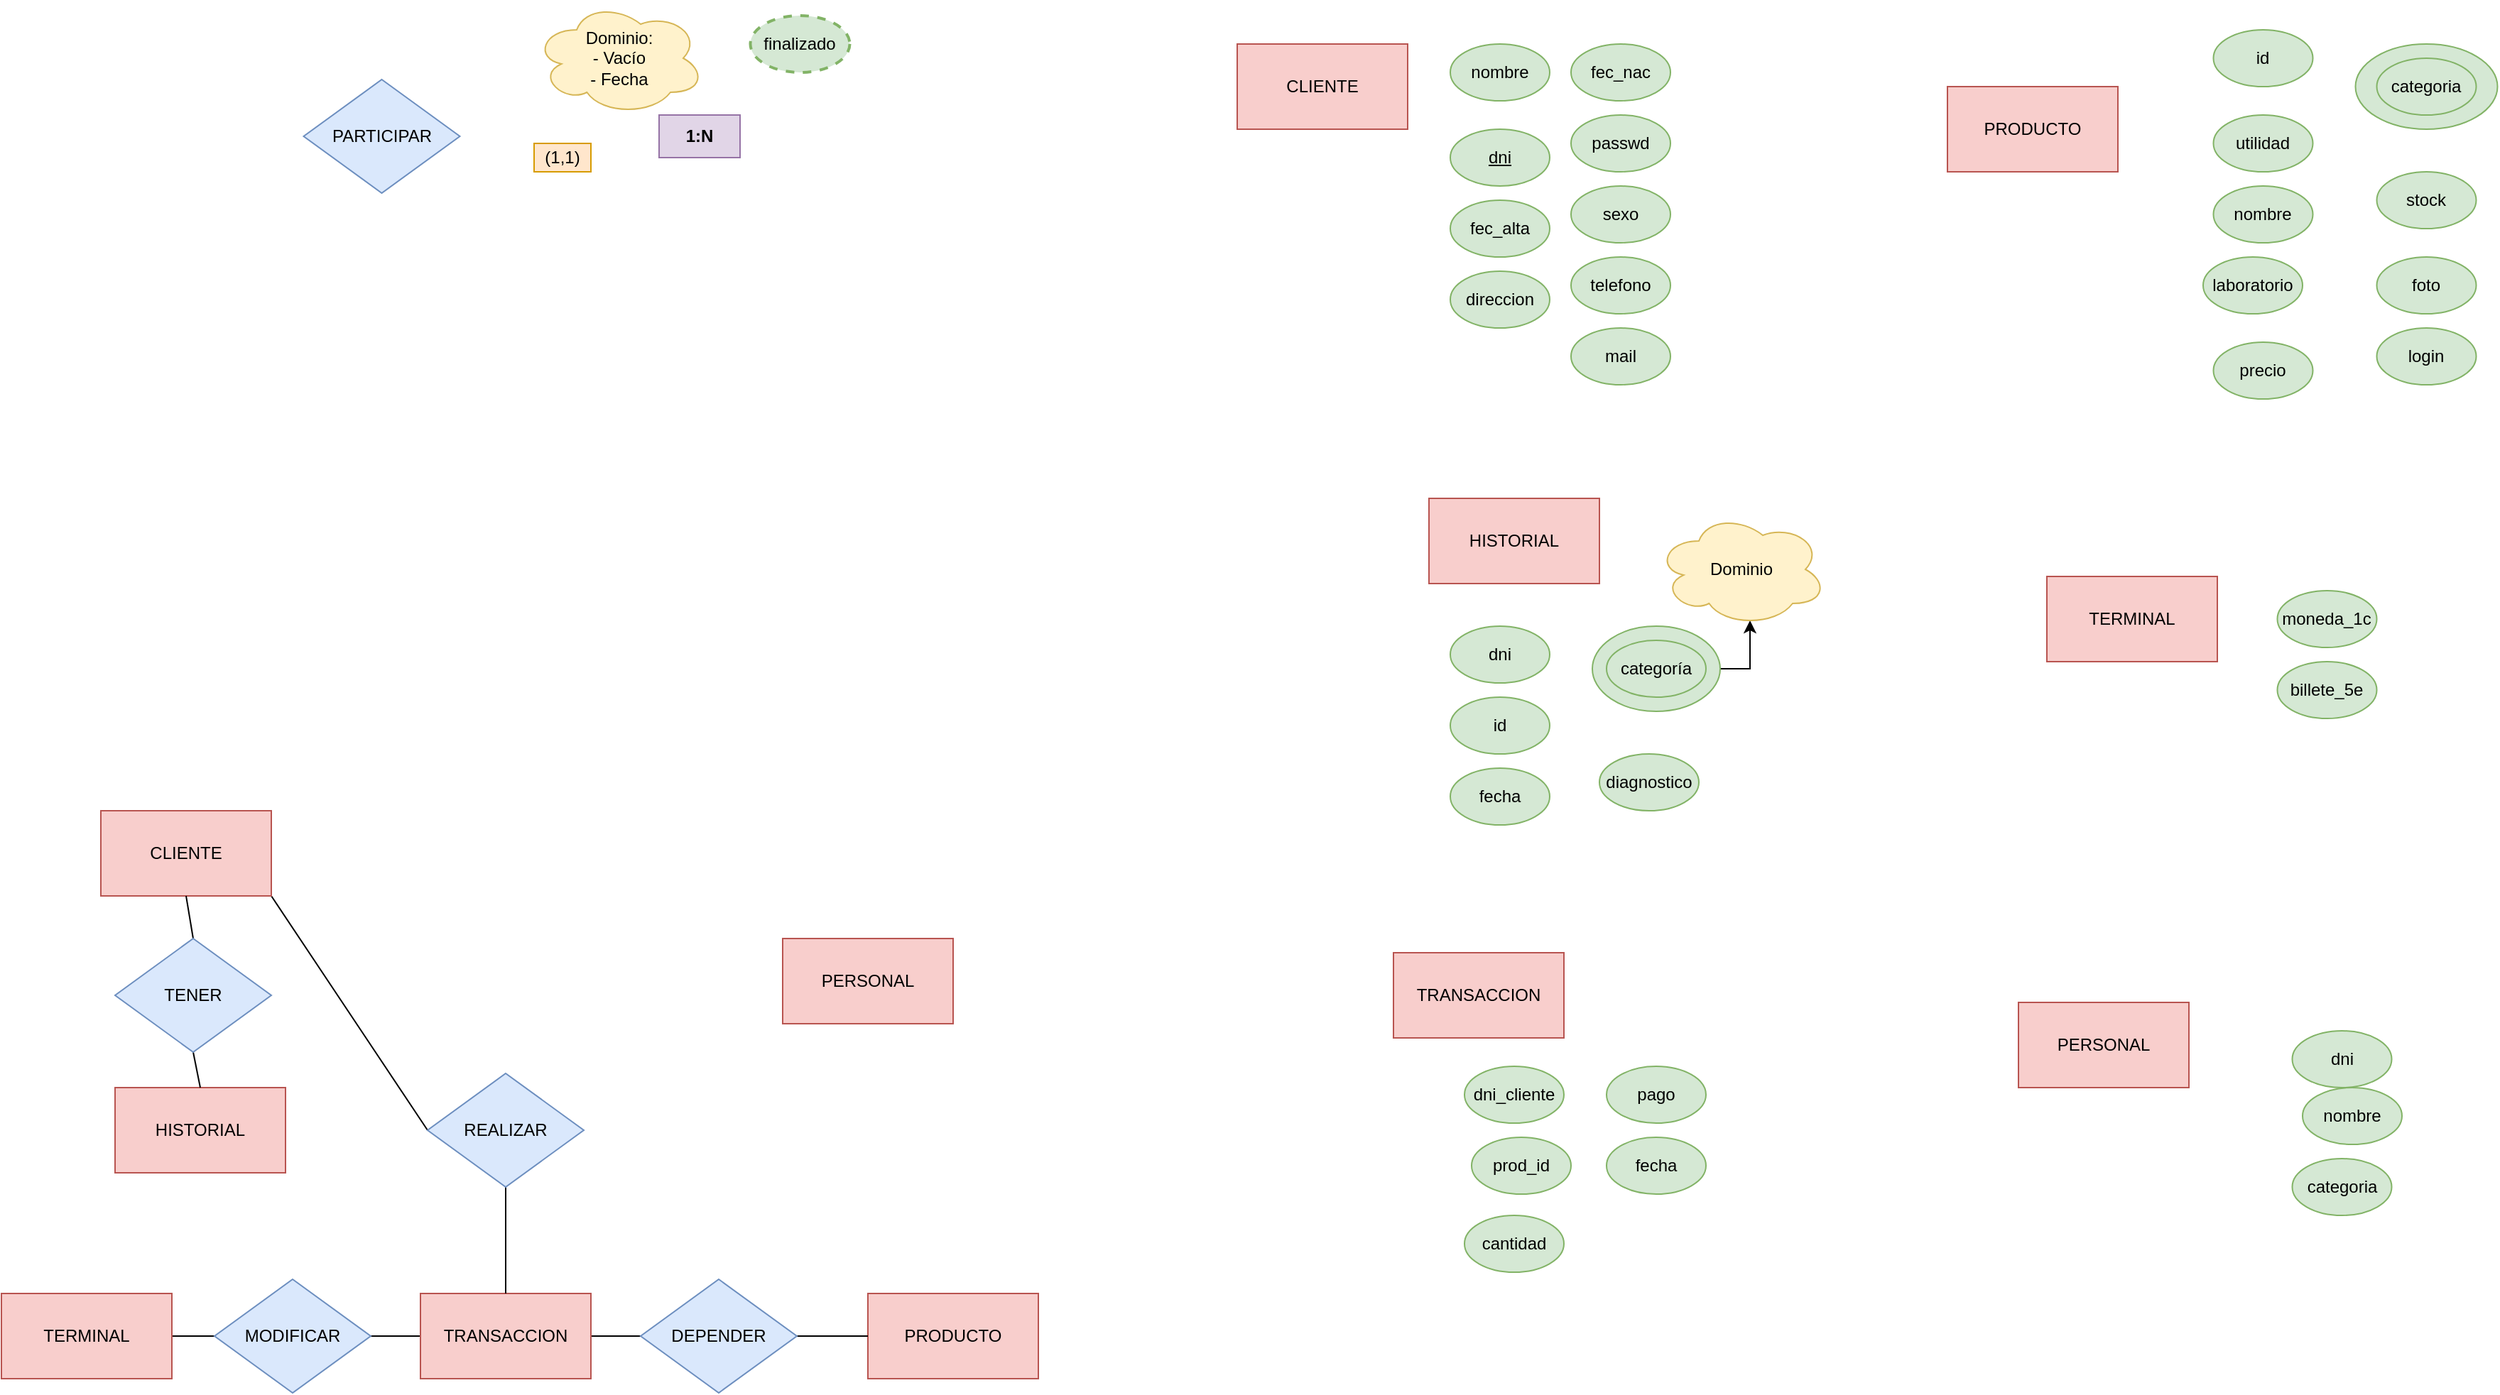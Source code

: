 <mxfile version="16.5.1" type="device"><diagram id="_nmfS0YLP6iodQvluYRf" name="Page-1"><mxGraphModel dx="1128" dy="732" grid="1" gridSize="10" guides="1" tooltips="1" connect="1" arrows="1" fold="1" page="1" pageScale="1" pageWidth="850" pageHeight="1100" math="0" shadow="0"><root><mxCell id="0"/><mxCell id="1" parent="0"/><mxCell id="LcoxHUxyNn0n7mD9Lc0X-57" value="PARTICIPAR" style="rhombus;whiteSpace=wrap;html=1;align=center;fillColor=#dae8fc;strokeColor=#6c8ebf;" parent="1" vertex="1"><mxGeometry x="1052.75" y="75" width="110" height="80" as="geometry"/></mxCell><mxCell id="LcoxHUxyNn0n7mD9Lc0X-87" value="categoria" style="ellipse;whiteSpace=wrap;html=1;strokeColor=#82b366;fillColor=#d5e8d4;strokeWidth=1;" parent="1" vertex="1"><mxGeometry x="2452.75" y="835" width="70" height="40" as="geometry"/></mxCell><mxCell id="LcoxHUxyNn0n7mD9Lc0X-89" value="Dominio:&lt;br&gt;- Vacío&lt;br&gt;- Fecha" style="ellipse;shape=cloud;whiteSpace=wrap;html=1;strokeWidth=1;align=center;fillColor=#fff2cc;strokeColor=#d6b656;" parent="1" vertex="1"><mxGeometry x="1215" y="20" width="120" height="80" as="geometry"/></mxCell><mxCell id="LcoxHUxyNn0n7mD9Lc0X-118" value="(1,1)" style="text;html=1;strokeColor=#d79b00;fillColor=#ffe6cc;align=center;verticalAlign=middle;whiteSpace=wrap;rounded=0;" parent="1" vertex="1"><mxGeometry x="1215" y="120" width="40" height="20" as="geometry"/></mxCell><mxCell id="LcoxHUxyNn0n7mD9Lc0X-122" value="&lt;b&gt;1:N&lt;/b&gt;" style="text;html=1;strokeColor=#9673a6;fillColor=#e1d5e7;align=center;verticalAlign=middle;whiteSpace=wrap;rounded=0;" parent="1" vertex="1"><mxGeometry x="1303" y="100" width="57" height="30" as="geometry"/></mxCell><mxCell id="uBHA6l6KFo6LDY_HFyXI-1" value="PERSONAL" style="rounded=0;whiteSpace=wrap;html=1;strokeColor=#b85450;fillColor=#f8cecc;" vertex="1" parent="1"><mxGeometry x="2260" y="725" width="120" height="60" as="geometry"/></mxCell><mxCell id="uBHA6l6KFo6LDY_HFyXI-2" value="finalizado" style="ellipse;whiteSpace=wrap;html=1;strokeColor=#82b366;fillColor=#d5e8d4;dashed=1;strokeWidth=2;" vertex="1" parent="1"><mxGeometry x="1367.25" y="30" width="70" height="40" as="geometry"/></mxCell><mxCell id="uBHA6l6KFo6LDY_HFyXI-3" value="PRODUCTO" style="rounded=0;whiteSpace=wrap;html=1;strokeColor=#b85450;fillColor=#f8cecc;" vertex="1" parent="1"><mxGeometry x="2210" y="80" width="120" height="60" as="geometry"/></mxCell><mxCell id="uBHA6l6KFo6LDY_HFyXI-4" value="HISTORIAL" style="rounded=0;whiteSpace=wrap;html=1;strokeColor=#b85450;fillColor=#f8cecc;" vertex="1" parent="1"><mxGeometry x="1845" y="370" width="120" height="60" as="geometry"/></mxCell><mxCell id="uBHA6l6KFo6LDY_HFyXI-5" value="CLIENTE" style="rounded=0;whiteSpace=wrap;html=1;strokeColor=#b85450;fillColor=#f8cecc;" vertex="1" parent="1"><mxGeometry x="1710" y="50" width="120" height="60" as="geometry"/></mxCell><mxCell id="uBHA6l6KFo6LDY_HFyXI-6" value="TERMINAL" style="rounded=0;whiteSpace=wrap;html=1;strokeColor=#b85450;fillColor=#f8cecc;" vertex="1" parent="1"><mxGeometry x="2280" y="425" width="120" height="60" as="geometry"/></mxCell><mxCell id="uBHA6l6KFo6LDY_HFyXI-7" value="TRANSACCION" style="rounded=0;whiteSpace=wrap;html=1;strokeColor=#b85450;fillColor=#f8cecc;" vertex="1" parent="1"><mxGeometry x="1820" y="690" width="120" height="60" as="geometry"/></mxCell><mxCell id="uBHA6l6KFo6LDY_HFyXI-8" value="nombre" style="ellipse;whiteSpace=wrap;html=1;strokeColor=#82b366;fillColor=#d5e8d4;strokeWidth=1;" vertex="1" parent="1"><mxGeometry x="1860" y="50" width="70" height="40" as="geometry"/></mxCell><mxCell id="uBHA6l6KFo6LDY_HFyXI-9" value="&lt;u&gt;dni&lt;/u&gt;" style="ellipse;whiteSpace=wrap;html=1;strokeColor=#82b366;fillColor=#d5e8d4;strokeWidth=1;" vertex="1" parent="1"><mxGeometry x="1860" y="110" width="70" height="40" as="geometry"/></mxCell><mxCell id="uBHA6l6KFo6LDY_HFyXI-10" value="fec_alta" style="ellipse;whiteSpace=wrap;html=1;strokeColor=#82b366;fillColor=#d5e8d4;strokeWidth=1;" vertex="1" parent="1"><mxGeometry x="1860" y="160" width="70" height="40" as="geometry"/></mxCell><mxCell id="uBHA6l6KFo6LDY_HFyXI-11" value="direccion" style="ellipse;whiteSpace=wrap;html=1;strokeColor=#82b366;fillColor=#d5e8d4;strokeWidth=1;" vertex="1" parent="1"><mxGeometry x="1860" y="210" width="70" height="40" as="geometry"/></mxCell><mxCell id="uBHA6l6KFo6LDY_HFyXI-12" value="fec_nac" style="ellipse;whiteSpace=wrap;html=1;strokeColor=#82b366;fillColor=#d5e8d4;strokeWidth=1;" vertex="1" parent="1"><mxGeometry x="1945" y="50" width="70" height="40" as="geometry"/></mxCell><mxCell id="uBHA6l6KFo6LDY_HFyXI-13" value="passwd" style="ellipse;whiteSpace=wrap;html=1;strokeColor=#82b366;fillColor=#d5e8d4;strokeWidth=1;" vertex="1" parent="1"><mxGeometry x="1945" y="100" width="70" height="40" as="geometry"/></mxCell><mxCell id="uBHA6l6KFo6LDY_HFyXI-14" value="sexo" style="ellipse;whiteSpace=wrap;html=1;strokeColor=#82b366;fillColor=#d5e8d4;strokeWidth=1;" vertex="1" parent="1"><mxGeometry x="1945" y="150" width="70" height="40" as="geometry"/></mxCell><mxCell id="uBHA6l6KFo6LDY_HFyXI-15" value="telefono" style="ellipse;whiteSpace=wrap;html=1;strokeColor=#82b366;fillColor=#d5e8d4;strokeWidth=1;" vertex="1" parent="1"><mxGeometry x="1945" y="200" width="70" height="40" as="geometry"/></mxCell><mxCell id="uBHA6l6KFo6LDY_HFyXI-16" value="mail" style="ellipse;whiteSpace=wrap;html=1;strokeColor=#82b366;fillColor=#d5e8d4;strokeWidth=1;" vertex="1" parent="1"><mxGeometry x="1945" y="250" width="70" height="40" as="geometry"/></mxCell><mxCell id="uBHA6l6KFo6LDY_HFyXI-17" value="id" style="ellipse;whiteSpace=wrap;html=1;strokeColor=#82b366;fillColor=#d5e8d4;strokeWidth=1;" vertex="1" parent="1"><mxGeometry x="1860" y="510" width="70" height="40" as="geometry"/></mxCell><mxCell id="uBHA6l6KFo6LDY_HFyXI-18" value="fecha" style="ellipse;whiteSpace=wrap;html=1;strokeColor=#82b366;fillColor=#d5e8d4;strokeWidth=1;" vertex="1" parent="1"><mxGeometry x="1860" y="560" width="70" height="40" as="geometry"/></mxCell><mxCell id="uBHA6l6KFo6LDY_HFyXI-19" value="dni" style="ellipse;whiteSpace=wrap;html=1;strokeColor=#82b366;fillColor=#d5e8d4;strokeWidth=1;" vertex="1" parent="1"><mxGeometry x="1860" y="460" width="70" height="40" as="geometry"/></mxCell><mxCell id="uBHA6l6KFo6LDY_HFyXI-22" style="edgeStyle=orthogonalEdgeStyle;rounded=0;orthogonalLoop=1;jettySize=auto;html=1;exitX=1;exitY=0.5;exitDx=0;exitDy=0;entryX=0.55;entryY=0.95;entryDx=0;entryDy=0;entryPerimeter=0;" edge="1" parent="1" source="uBHA6l6KFo6LDY_HFyXI-20" target="uBHA6l6KFo6LDY_HFyXI-21"><mxGeometry relative="1" as="geometry"/></mxCell><mxCell id="uBHA6l6KFo6LDY_HFyXI-20" value="categoría" style="ellipse;whiteSpace=wrap;html=1;strokeColor=#82b366;fillColor=#d5e8d4;strokeWidth=1;" vertex="1" parent="1"><mxGeometry x="1960" y="460" width="90" height="60" as="geometry"/></mxCell><mxCell id="uBHA6l6KFo6LDY_HFyXI-21" value="Dominio" style="ellipse;shape=cloud;whiteSpace=wrap;html=1;strokeWidth=1;align=center;fillColor=#fff2cc;strokeColor=#d6b656;" vertex="1" parent="1"><mxGeometry x="2005" y="380" width="120" height="80" as="geometry"/></mxCell><mxCell id="uBHA6l6KFo6LDY_HFyXI-24" value="diagnostico" style="ellipse;whiteSpace=wrap;html=1;strokeColor=#82b366;fillColor=#d5e8d4;strokeWidth=1;" vertex="1" parent="1"><mxGeometry x="1965" y="550" width="70" height="40" as="geometry"/></mxCell><mxCell id="uBHA6l6KFo6LDY_HFyXI-26" value="id" style="ellipse;whiteSpace=wrap;html=1;strokeColor=#82b366;fillColor=#d5e8d4;strokeWidth=1;" vertex="1" parent="1"><mxGeometry x="2397.25" y="40" width="70" height="40" as="geometry"/></mxCell><mxCell id="uBHA6l6KFo6LDY_HFyXI-27" value="categoria" style="ellipse;whiteSpace=wrap;html=1;strokeColor=#82b366;fillColor=#d5e8d4;strokeWidth=1;" vertex="1" parent="1"><mxGeometry x="2497.25" y="50" width="100" height="60" as="geometry"/></mxCell><mxCell id="uBHA6l6KFo6LDY_HFyXI-29" value="categoria" style="ellipse;whiteSpace=wrap;html=1;strokeColor=#82b366;fillColor=#d5e8d4;strokeWidth=1;" vertex="1" parent="1"><mxGeometry x="2512.25" y="60" width="70" height="40" as="geometry"/></mxCell><mxCell id="uBHA6l6KFo6LDY_HFyXI-30" value="categoría" style="ellipse;whiteSpace=wrap;html=1;strokeColor=#82b366;fillColor=#d5e8d4;strokeWidth=1;" vertex="1" parent="1"><mxGeometry x="1970" y="470" width="70" height="40" as="geometry"/></mxCell><mxCell id="uBHA6l6KFo6LDY_HFyXI-31" value="utilidad" style="ellipse;whiteSpace=wrap;html=1;strokeColor=#82b366;fillColor=#d5e8d4;strokeWidth=1;" vertex="1" parent="1"><mxGeometry x="2397.25" y="100" width="70" height="40" as="geometry"/></mxCell><mxCell id="uBHA6l6KFo6LDY_HFyXI-32" value="nombre" style="ellipse;whiteSpace=wrap;html=1;strokeColor=#82b366;fillColor=#d5e8d4;strokeWidth=1;" vertex="1" parent="1"><mxGeometry x="2397.25" y="150" width="70" height="40" as="geometry"/></mxCell><mxCell id="uBHA6l6KFo6LDY_HFyXI-33" value="laboratorio" style="ellipse;whiteSpace=wrap;html=1;strokeColor=#82b366;fillColor=#d5e8d4;strokeWidth=1;" vertex="1" parent="1"><mxGeometry x="2390" y="200" width="70" height="40" as="geometry"/></mxCell><mxCell id="uBHA6l6KFo6LDY_HFyXI-34" value="precio" style="ellipse;whiteSpace=wrap;html=1;strokeColor=#82b366;fillColor=#d5e8d4;strokeWidth=1;" vertex="1" parent="1"><mxGeometry x="2397.25" y="260" width="70" height="40" as="geometry"/></mxCell><mxCell id="uBHA6l6KFo6LDY_HFyXI-35" value="stock" style="ellipse;whiteSpace=wrap;html=1;strokeColor=#82b366;fillColor=#d5e8d4;strokeWidth=1;" vertex="1" parent="1"><mxGeometry x="2512.25" y="140" width="70" height="40" as="geometry"/></mxCell><mxCell id="uBHA6l6KFo6LDY_HFyXI-36" value="foto" style="ellipse;whiteSpace=wrap;html=1;strokeColor=#82b366;fillColor=#d5e8d4;strokeWidth=1;" vertex="1" parent="1"><mxGeometry x="2512.25" y="200" width="70" height="40" as="geometry"/></mxCell><mxCell id="uBHA6l6KFo6LDY_HFyXI-37" value="login" style="ellipse;whiteSpace=wrap;html=1;strokeColor=#82b366;fillColor=#d5e8d4;strokeWidth=1;" vertex="1" parent="1"><mxGeometry x="2512.25" y="250" width="70" height="40" as="geometry"/></mxCell><mxCell id="uBHA6l6KFo6LDY_HFyXI-38" value="moneda_1c" style="ellipse;whiteSpace=wrap;html=1;strokeColor=#82b366;fillColor=#d5e8d4;strokeWidth=1;" vertex="1" parent="1"><mxGeometry x="2442.25" y="435" width="70" height="40" as="geometry"/></mxCell><mxCell id="uBHA6l6KFo6LDY_HFyXI-39" value="billete_5e" style="ellipse;whiteSpace=wrap;html=1;strokeColor=#82b366;fillColor=#d5e8d4;strokeWidth=1;" vertex="1" parent="1"><mxGeometry x="2442.25" y="485" width="70" height="40" as="geometry"/></mxCell><mxCell id="uBHA6l6KFo6LDY_HFyXI-40" value="dni_cliente" style="ellipse;whiteSpace=wrap;html=1;strokeColor=#82b366;fillColor=#d5e8d4;strokeWidth=1;" vertex="1" parent="1"><mxGeometry x="1870" y="770" width="70" height="40" as="geometry"/></mxCell><mxCell id="uBHA6l6KFo6LDY_HFyXI-41" value="prod_id" style="ellipse;whiteSpace=wrap;html=1;strokeColor=#82b366;fillColor=#d5e8d4;strokeWidth=1;" vertex="1" parent="1"><mxGeometry x="1875" y="820" width="70" height="40" as="geometry"/></mxCell><mxCell id="uBHA6l6KFo6LDY_HFyXI-42" value="cantidad" style="ellipse;whiteSpace=wrap;html=1;strokeColor=#82b366;fillColor=#d5e8d4;strokeWidth=1;" vertex="1" parent="1"><mxGeometry x="1870" y="875" width="70" height="40" as="geometry"/></mxCell><mxCell id="uBHA6l6KFo6LDY_HFyXI-43" value="fecha" style="ellipse;whiteSpace=wrap;html=1;strokeColor=#82b366;fillColor=#d5e8d4;strokeWidth=1;" vertex="1" parent="1"><mxGeometry x="1970" y="820" width="70" height="40" as="geometry"/></mxCell><mxCell id="uBHA6l6KFo6LDY_HFyXI-44" value="pago" style="ellipse;whiteSpace=wrap;html=1;strokeColor=#82b366;fillColor=#d5e8d4;strokeWidth=1;" vertex="1" parent="1"><mxGeometry x="1970" y="770" width="70" height="40" as="geometry"/></mxCell><mxCell id="uBHA6l6KFo6LDY_HFyXI-45" value="dni" style="ellipse;whiteSpace=wrap;html=1;strokeColor=#82b366;fillColor=#d5e8d4;strokeWidth=1;" vertex="1" parent="1"><mxGeometry x="2452.75" y="745" width="70" height="40" as="geometry"/></mxCell><mxCell id="uBHA6l6KFo6LDY_HFyXI-46" value="nombre" style="ellipse;whiteSpace=wrap;html=1;strokeColor=#82b366;fillColor=#d5e8d4;strokeWidth=1;" vertex="1" parent="1"><mxGeometry x="2460" y="785" width="70" height="40" as="geometry"/></mxCell><mxCell id="uBHA6l6KFo6LDY_HFyXI-59" style="edgeStyle=none;rounded=0;orthogonalLoop=1;jettySize=auto;html=1;exitX=1;exitY=1;exitDx=0;exitDy=0;entryX=0;entryY=0.5;entryDx=0;entryDy=0;endArrow=none;endFill=0;" edge="1" parent="1" source="uBHA6l6KFo6LDY_HFyXI-47" target="uBHA6l6KFo6LDY_HFyXI-55"><mxGeometry relative="1" as="geometry"/></mxCell><mxCell id="uBHA6l6KFo6LDY_HFyXI-47" value="CLIENTE" style="rounded=0;whiteSpace=wrap;html=1;strokeColor=#b85450;fillColor=#f8cecc;" vertex="1" parent="1"><mxGeometry x="910" y="590" width="120" height="60" as="geometry"/></mxCell><mxCell id="uBHA6l6KFo6LDY_HFyXI-48" value="PRODUCTO" style="rounded=0;whiteSpace=wrap;html=1;strokeColor=#b85450;fillColor=#f8cecc;" vertex="1" parent="1"><mxGeometry x="1450" y="930" width="120" height="60" as="geometry"/></mxCell><mxCell id="uBHA6l6KFo6LDY_HFyXI-63" style="edgeStyle=none;rounded=0;orthogonalLoop=1;jettySize=auto;html=1;exitX=1;exitY=0.5;exitDx=0;exitDy=0;entryX=0;entryY=0.5;entryDx=0;entryDy=0;endArrow=none;endFill=0;" edge="1" parent="1" source="uBHA6l6KFo6LDY_HFyXI-49" target="uBHA6l6KFo6LDY_HFyXI-61"><mxGeometry relative="1" as="geometry"/></mxCell><mxCell id="uBHA6l6KFo6LDY_HFyXI-49" value="TERMINAL" style="rounded=0;whiteSpace=wrap;html=1;strokeColor=#b85450;fillColor=#f8cecc;" vertex="1" parent="1"><mxGeometry x="840" y="930" width="120" height="60" as="geometry"/></mxCell><mxCell id="uBHA6l6KFo6LDY_HFyXI-50" value="HISTORIAL" style="rounded=0;whiteSpace=wrap;html=1;strokeColor=#b85450;fillColor=#f8cecc;" vertex="1" parent="1"><mxGeometry x="920" y="785" width="120" height="60" as="geometry"/></mxCell><mxCell id="uBHA6l6KFo6LDY_HFyXI-64" style="edgeStyle=none;rounded=0;orthogonalLoop=1;jettySize=auto;html=1;exitX=0;exitY=0.5;exitDx=0;exitDy=0;entryX=1;entryY=0.5;entryDx=0;entryDy=0;endArrow=none;endFill=0;" edge="1" parent="1" source="uBHA6l6KFo6LDY_HFyXI-51" target="uBHA6l6KFo6LDY_HFyXI-61"><mxGeometry relative="1" as="geometry"/></mxCell><mxCell id="uBHA6l6KFo6LDY_HFyXI-75" style="edgeStyle=none;rounded=0;orthogonalLoop=1;jettySize=auto;html=1;exitX=1;exitY=0.5;exitDx=0;exitDy=0;entryX=0;entryY=0.5;entryDx=0;entryDy=0;endArrow=none;endFill=0;" edge="1" parent="1" source="uBHA6l6KFo6LDY_HFyXI-51" target="uBHA6l6KFo6LDY_HFyXI-74"><mxGeometry relative="1" as="geometry"/></mxCell><mxCell id="uBHA6l6KFo6LDY_HFyXI-51" value="TRANSACCION" style="rounded=0;whiteSpace=wrap;html=1;strokeColor=#b85450;fillColor=#f8cecc;" vertex="1" parent="1"><mxGeometry x="1135" y="930" width="120" height="60" as="geometry"/></mxCell><mxCell id="uBHA6l6KFo6LDY_HFyXI-52" value="PERSONAL" style="rounded=0;whiteSpace=wrap;html=1;strokeColor=#b85450;fillColor=#f8cecc;" vertex="1" parent="1"><mxGeometry x="1390" y="680" width="120" height="60" as="geometry"/></mxCell><mxCell id="uBHA6l6KFo6LDY_HFyXI-65" style="edgeStyle=none;rounded=0;orthogonalLoop=1;jettySize=auto;html=1;exitX=0.5;exitY=1;exitDx=0;exitDy=0;entryX=0.5;entryY=0;entryDx=0;entryDy=0;endArrow=none;endFill=0;" edge="1" parent="1" source="uBHA6l6KFo6LDY_HFyXI-54" target="uBHA6l6KFo6LDY_HFyXI-50"><mxGeometry relative="1" as="geometry"/></mxCell><mxCell id="uBHA6l6KFo6LDY_HFyXI-66" style="edgeStyle=none;rounded=0;orthogonalLoop=1;jettySize=auto;html=1;exitX=0.5;exitY=0;exitDx=0;exitDy=0;entryX=0.5;entryY=1;entryDx=0;entryDy=0;endArrow=none;endFill=0;" edge="1" parent="1" source="uBHA6l6KFo6LDY_HFyXI-54" target="uBHA6l6KFo6LDY_HFyXI-47"><mxGeometry relative="1" as="geometry"/></mxCell><mxCell id="uBHA6l6KFo6LDY_HFyXI-54" value="TENER" style="rhombus;whiteSpace=wrap;html=1;align=center;fillColor=#dae8fc;strokeColor=#6c8ebf;" vertex="1" parent="1"><mxGeometry x="920" y="680" width="110" height="80" as="geometry"/></mxCell><mxCell id="uBHA6l6KFo6LDY_HFyXI-60" style="edgeStyle=none;rounded=0;orthogonalLoop=1;jettySize=auto;html=1;exitX=0.5;exitY=1;exitDx=0;exitDy=0;entryX=0.5;entryY=0;entryDx=0;entryDy=0;endArrow=none;endFill=0;" edge="1" parent="1" source="uBHA6l6KFo6LDY_HFyXI-55" target="uBHA6l6KFo6LDY_HFyXI-51"><mxGeometry relative="1" as="geometry"/></mxCell><mxCell id="uBHA6l6KFo6LDY_HFyXI-55" value="REALIZAR" style="rhombus;whiteSpace=wrap;html=1;align=center;fillColor=#dae8fc;strokeColor=#6c8ebf;" vertex="1" parent="1"><mxGeometry x="1140" y="775" width="110" height="80" as="geometry"/></mxCell><mxCell id="uBHA6l6KFo6LDY_HFyXI-61" value="MODIFICAR" style="rhombus;whiteSpace=wrap;html=1;align=center;fillColor=#dae8fc;strokeColor=#6c8ebf;" vertex="1" parent="1"><mxGeometry x="990" y="920" width="110" height="80" as="geometry"/></mxCell><mxCell id="uBHA6l6KFo6LDY_HFyXI-76" style="edgeStyle=none;rounded=0;orthogonalLoop=1;jettySize=auto;html=1;exitX=1;exitY=0.5;exitDx=0;exitDy=0;entryX=0;entryY=0.5;entryDx=0;entryDy=0;endArrow=none;endFill=0;" edge="1" parent="1" source="uBHA6l6KFo6LDY_HFyXI-74" target="uBHA6l6KFo6LDY_HFyXI-48"><mxGeometry relative="1" as="geometry"/></mxCell><mxCell id="uBHA6l6KFo6LDY_HFyXI-74" value="DEPENDER" style="rhombus;whiteSpace=wrap;html=1;align=center;fillColor=#dae8fc;strokeColor=#6c8ebf;" vertex="1" parent="1"><mxGeometry x="1290" y="920" width="110" height="80" as="geometry"/></mxCell></root></mxGraphModel></diagram></mxfile>